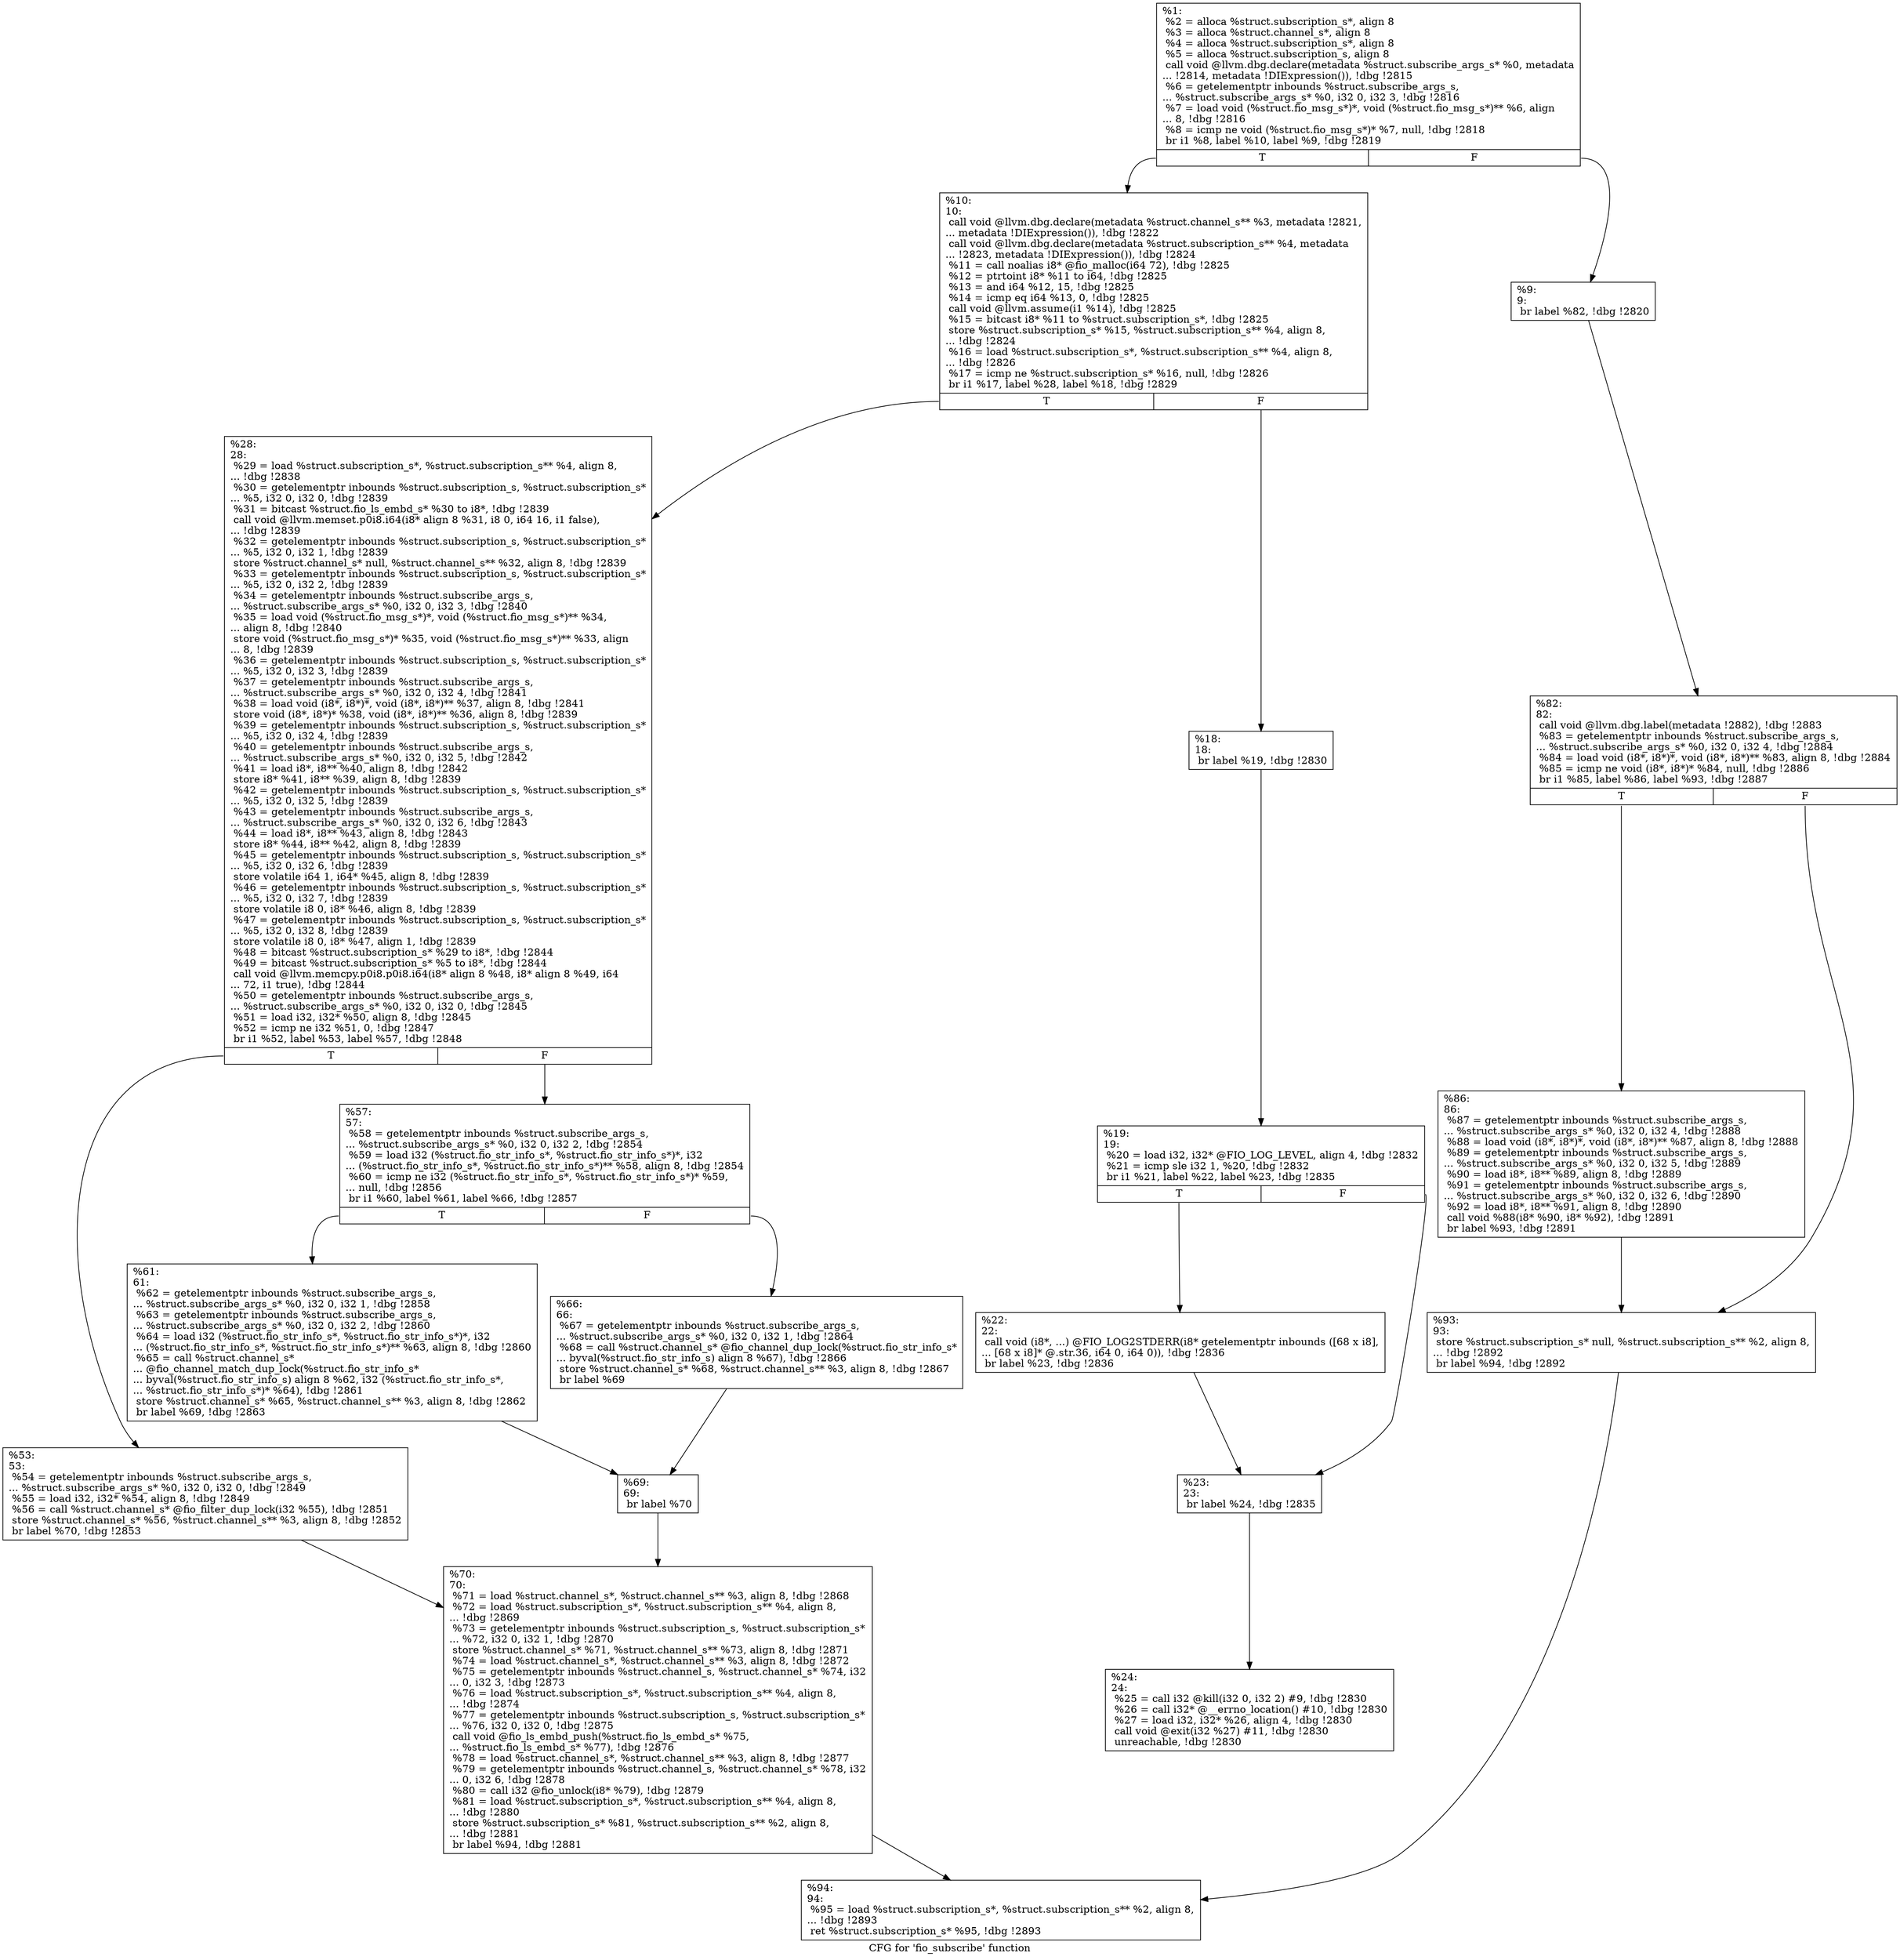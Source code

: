 digraph "CFG for 'fio_subscribe' function" {
	label="CFG for 'fio_subscribe' function";

	Node0x556851622140 [shape=record,label="{%1:\l  %2 = alloca %struct.subscription_s*, align 8\l  %3 = alloca %struct.channel_s*, align 8\l  %4 = alloca %struct.subscription_s*, align 8\l  %5 = alloca %struct.subscription_s, align 8\l  call void @llvm.dbg.declare(metadata %struct.subscribe_args_s* %0, metadata\l... !2814, metadata !DIExpression()), !dbg !2815\l  %6 = getelementptr inbounds %struct.subscribe_args_s,\l... %struct.subscribe_args_s* %0, i32 0, i32 3, !dbg !2816\l  %7 = load void (%struct.fio_msg_s*)*, void (%struct.fio_msg_s*)** %6, align\l... 8, !dbg !2816\l  %8 = icmp ne void (%struct.fio_msg_s*)* %7, null, !dbg !2818\l  br i1 %8, label %10, label %9, !dbg !2819\l|{<s0>T|<s1>F}}"];
	Node0x556851622140:s0 -> Node0x556851624d30;
	Node0x556851622140:s1 -> Node0x556851624ce0;
	Node0x556851624ce0 [shape=record,label="{%9:\l9:                                                \l  br label %82, !dbg !2820\l}"];
	Node0x556851624ce0 -> Node0x556851625140;
	Node0x556851624d30 [shape=record,label="{%10:\l10:                                               \l  call void @llvm.dbg.declare(metadata %struct.channel_s** %3, metadata !2821,\l... metadata !DIExpression()), !dbg !2822\l  call void @llvm.dbg.declare(metadata %struct.subscription_s** %4, metadata\l... !2823, metadata !DIExpression()), !dbg !2824\l  %11 = call noalias i8* @fio_malloc(i64 72), !dbg !2825\l  %12 = ptrtoint i8* %11 to i64, !dbg !2825\l  %13 = and i64 %12, 15, !dbg !2825\l  %14 = icmp eq i64 %13, 0, !dbg !2825\l  call void @llvm.assume(i1 %14), !dbg !2825\l  %15 = bitcast i8* %11 to %struct.subscription_s*, !dbg !2825\l  store %struct.subscription_s* %15, %struct.subscription_s** %4, align 8,\l... !dbg !2824\l  %16 = load %struct.subscription_s*, %struct.subscription_s** %4, align 8,\l... !dbg !2826\l  %17 = icmp ne %struct.subscription_s* %16, null, !dbg !2826\l  br i1 %17, label %28, label %18, !dbg !2829\l|{<s0>T|<s1>F}}"];
	Node0x556851624d30:s0 -> Node0x556851624f10;
	Node0x556851624d30:s1 -> Node0x556851624d80;
	Node0x556851624d80 [shape=record,label="{%18:\l18:                                               \l  br label %19, !dbg !2830\l}"];
	Node0x556851624d80 -> Node0x556851624dd0;
	Node0x556851624dd0 [shape=record,label="{%19:\l19:                                               \l  %20 = load i32, i32* @FIO_LOG_LEVEL, align 4, !dbg !2832\l  %21 = icmp sle i32 1, %20, !dbg !2832\l  br i1 %21, label %22, label %23, !dbg !2835\l|{<s0>T|<s1>F}}"];
	Node0x556851624dd0:s0 -> Node0x556851624e20;
	Node0x556851624dd0:s1 -> Node0x556851624e70;
	Node0x556851624e20 [shape=record,label="{%22:\l22:                                               \l  call void (i8*, ...) @FIO_LOG2STDERR(i8* getelementptr inbounds ([68 x i8],\l... [68 x i8]* @.str.36, i64 0, i64 0)), !dbg !2836\l  br label %23, !dbg !2836\l}"];
	Node0x556851624e20 -> Node0x556851624e70;
	Node0x556851624e70 [shape=record,label="{%23:\l23:                                               \l  br label %24, !dbg !2835\l}"];
	Node0x556851624e70 -> Node0x556851624ec0;
	Node0x556851624ec0 [shape=record,label="{%24:\l24:                                               \l  %25 = call i32 @kill(i32 0, i32 2) #9, !dbg !2830\l  %26 = call i32* @__errno_location() #10, !dbg !2830\l  %27 = load i32, i32* %26, align 4, !dbg !2830\l  call void @exit(i32 %27) #11, !dbg !2830\l  unreachable, !dbg !2830\l}"];
	Node0x556851624f10 [shape=record,label="{%28:\l28:                                               \l  %29 = load %struct.subscription_s*, %struct.subscription_s** %4, align 8,\l... !dbg !2838\l  %30 = getelementptr inbounds %struct.subscription_s, %struct.subscription_s*\l... %5, i32 0, i32 0, !dbg !2839\l  %31 = bitcast %struct.fio_ls_embd_s* %30 to i8*, !dbg !2839\l  call void @llvm.memset.p0i8.i64(i8* align 8 %31, i8 0, i64 16, i1 false),\l... !dbg !2839\l  %32 = getelementptr inbounds %struct.subscription_s, %struct.subscription_s*\l... %5, i32 0, i32 1, !dbg !2839\l  store %struct.channel_s* null, %struct.channel_s** %32, align 8, !dbg !2839\l  %33 = getelementptr inbounds %struct.subscription_s, %struct.subscription_s*\l... %5, i32 0, i32 2, !dbg !2839\l  %34 = getelementptr inbounds %struct.subscribe_args_s,\l... %struct.subscribe_args_s* %0, i32 0, i32 3, !dbg !2840\l  %35 = load void (%struct.fio_msg_s*)*, void (%struct.fio_msg_s*)** %34,\l... align 8, !dbg !2840\l  store void (%struct.fio_msg_s*)* %35, void (%struct.fio_msg_s*)** %33, align\l... 8, !dbg !2839\l  %36 = getelementptr inbounds %struct.subscription_s, %struct.subscription_s*\l... %5, i32 0, i32 3, !dbg !2839\l  %37 = getelementptr inbounds %struct.subscribe_args_s,\l... %struct.subscribe_args_s* %0, i32 0, i32 4, !dbg !2841\l  %38 = load void (i8*, i8*)*, void (i8*, i8*)** %37, align 8, !dbg !2841\l  store void (i8*, i8*)* %38, void (i8*, i8*)** %36, align 8, !dbg !2839\l  %39 = getelementptr inbounds %struct.subscription_s, %struct.subscription_s*\l... %5, i32 0, i32 4, !dbg !2839\l  %40 = getelementptr inbounds %struct.subscribe_args_s,\l... %struct.subscribe_args_s* %0, i32 0, i32 5, !dbg !2842\l  %41 = load i8*, i8** %40, align 8, !dbg !2842\l  store i8* %41, i8** %39, align 8, !dbg !2839\l  %42 = getelementptr inbounds %struct.subscription_s, %struct.subscription_s*\l... %5, i32 0, i32 5, !dbg !2839\l  %43 = getelementptr inbounds %struct.subscribe_args_s,\l... %struct.subscribe_args_s* %0, i32 0, i32 6, !dbg !2843\l  %44 = load i8*, i8** %43, align 8, !dbg !2843\l  store i8* %44, i8** %42, align 8, !dbg !2839\l  %45 = getelementptr inbounds %struct.subscription_s, %struct.subscription_s*\l... %5, i32 0, i32 6, !dbg !2839\l  store volatile i64 1, i64* %45, align 8, !dbg !2839\l  %46 = getelementptr inbounds %struct.subscription_s, %struct.subscription_s*\l... %5, i32 0, i32 7, !dbg !2839\l  store volatile i8 0, i8* %46, align 8, !dbg !2839\l  %47 = getelementptr inbounds %struct.subscription_s, %struct.subscription_s*\l... %5, i32 0, i32 8, !dbg !2839\l  store volatile i8 0, i8* %47, align 1, !dbg !2839\l  %48 = bitcast %struct.subscription_s* %29 to i8*, !dbg !2844\l  %49 = bitcast %struct.subscription_s* %5 to i8*, !dbg !2844\l  call void @llvm.memcpy.p0i8.p0i8.i64(i8* align 8 %48, i8* align 8 %49, i64\l... 72, i1 true), !dbg !2844\l  %50 = getelementptr inbounds %struct.subscribe_args_s,\l... %struct.subscribe_args_s* %0, i32 0, i32 0, !dbg !2845\l  %51 = load i32, i32* %50, align 8, !dbg !2845\l  %52 = icmp ne i32 %51, 0, !dbg !2847\l  br i1 %52, label %53, label %57, !dbg !2848\l|{<s0>T|<s1>F}}"];
	Node0x556851624f10:s0 -> Node0x556851624f60;
	Node0x556851624f10:s1 -> Node0x556851624fb0;
	Node0x556851624f60 [shape=record,label="{%53:\l53:                                               \l  %54 = getelementptr inbounds %struct.subscribe_args_s,\l... %struct.subscribe_args_s* %0, i32 0, i32 0, !dbg !2849\l  %55 = load i32, i32* %54, align 8, !dbg !2849\l  %56 = call %struct.channel_s* @fio_filter_dup_lock(i32 %55), !dbg !2851\l  store %struct.channel_s* %56, %struct.channel_s** %3, align 8, !dbg !2852\l  br label %70, !dbg !2853\l}"];
	Node0x556851624f60 -> Node0x5568516250f0;
	Node0x556851624fb0 [shape=record,label="{%57:\l57:                                               \l  %58 = getelementptr inbounds %struct.subscribe_args_s,\l... %struct.subscribe_args_s* %0, i32 0, i32 2, !dbg !2854\l  %59 = load i32 (%struct.fio_str_info_s*, %struct.fio_str_info_s*)*, i32\l... (%struct.fio_str_info_s*, %struct.fio_str_info_s*)** %58, align 8, !dbg !2854\l  %60 = icmp ne i32 (%struct.fio_str_info_s*, %struct.fio_str_info_s*)* %59,\l... null, !dbg !2856\l  br i1 %60, label %61, label %66, !dbg !2857\l|{<s0>T|<s1>F}}"];
	Node0x556851624fb0:s0 -> Node0x556851625000;
	Node0x556851624fb0:s1 -> Node0x556851625050;
	Node0x556851625000 [shape=record,label="{%61:\l61:                                               \l  %62 = getelementptr inbounds %struct.subscribe_args_s,\l... %struct.subscribe_args_s* %0, i32 0, i32 1, !dbg !2858\l  %63 = getelementptr inbounds %struct.subscribe_args_s,\l... %struct.subscribe_args_s* %0, i32 0, i32 2, !dbg !2860\l  %64 = load i32 (%struct.fio_str_info_s*, %struct.fio_str_info_s*)*, i32\l... (%struct.fio_str_info_s*, %struct.fio_str_info_s*)** %63, align 8, !dbg !2860\l  %65 = call %struct.channel_s*\l... @fio_channel_match_dup_lock(%struct.fio_str_info_s*\l... byval(%struct.fio_str_info_s) align 8 %62, i32 (%struct.fio_str_info_s*,\l... %struct.fio_str_info_s*)* %64), !dbg !2861\l  store %struct.channel_s* %65, %struct.channel_s** %3, align 8, !dbg !2862\l  br label %69, !dbg !2863\l}"];
	Node0x556851625000 -> Node0x5568516250a0;
	Node0x556851625050 [shape=record,label="{%66:\l66:                                               \l  %67 = getelementptr inbounds %struct.subscribe_args_s,\l... %struct.subscribe_args_s* %0, i32 0, i32 1, !dbg !2864\l  %68 = call %struct.channel_s* @fio_channel_dup_lock(%struct.fio_str_info_s*\l... byval(%struct.fio_str_info_s) align 8 %67), !dbg !2866\l  store %struct.channel_s* %68, %struct.channel_s** %3, align 8, !dbg !2867\l  br label %69\l}"];
	Node0x556851625050 -> Node0x5568516250a0;
	Node0x5568516250a0 [shape=record,label="{%69:\l69:                                               \l  br label %70\l}"];
	Node0x5568516250a0 -> Node0x5568516250f0;
	Node0x5568516250f0 [shape=record,label="{%70:\l70:                                               \l  %71 = load %struct.channel_s*, %struct.channel_s** %3, align 8, !dbg !2868\l  %72 = load %struct.subscription_s*, %struct.subscription_s** %4, align 8,\l... !dbg !2869\l  %73 = getelementptr inbounds %struct.subscription_s, %struct.subscription_s*\l... %72, i32 0, i32 1, !dbg !2870\l  store %struct.channel_s* %71, %struct.channel_s** %73, align 8, !dbg !2871\l  %74 = load %struct.channel_s*, %struct.channel_s** %3, align 8, !dbg !2872\l  %75 = getelementptr inbounds %struct.channel_s, %struct.channel_s* %74, i32\l... 0, i32 3, !dbg !2873\l  %76 = load %struct.subscription_s*, %struct.subscription_s** %4, align 8,\l... !dbg !2874\l  %77 = getelementptr inbounds %struct.subscription_s, %struct.subscription_s*\l... %76, i32 0, i32 0, !dbg !2875\l  call void @fio_ls_embd_push(%struct.fio_ls_embd_s* %75,\l... %struct.fio_ls_embd_s* %77), !dbg !2876\l  %78 = load %struct.channel_s*, %struct.channel_s** %3, align 8, !dbg !2877\l  %79 = getelementptr inbounds %struct.channel_s, %struct.channel_s* %78, i32\l... 0, i32 6, !dbg !2878\l  %80 = call i32 @fio_unlock(i8* %79), !dbg !2879\l  %81 = load %struct.subscription_s*, %struct.subscription_s** %4, align 8,\l... !dbg !2880\l  store %struct.subscription_s* %81, %struct.subscription_s** %2, align 8,\l... !dbg !2881\l  br label %94, !dbg !2881\l}"];
	Node0x5568516250f0 -> Node0x556851625230;
	Node0x556851625140 [shape=record,label="{%82:\l82:                                               \l  call void @llvm.dbg.label(metadata !2882), !dbg !2883\l  %83 = getelementptr inbounds %struct.subscribe_args_s,\l... %struct.subscribe_args_s* %0, i32 0, i32 4, !dbg !2884\l  %84 = load void (i8*, i8*)*, void (i8*, i8*)** %83, align 8, !dbg !2884\l  %85 = icmp ne void (i8*, i8*)* %84, null, !dbg !2886\l  br i1 %85, label %86, label %93, !dbg !2887\l|{<s0>T|<s1>F}}"];
	Node0x556851625140:s0 -> Node0x556851625190;
	Node0x556851625140:s1 -> Node0x5568516251e0;
	Node0x556851625190 [shape=record,label="{%86:\l86:                                               \l  %87 = getelementptr inbounds %struct.subscribe_args_s,\l... %struct.subscribe_args_s* %0, i32 0, i32 4, !dbg !2888\l  %88 = load void (i8*, i8*)*, void (i8*, i8*)** %87, align 8, !dbg !2888\l  %89 = getelementptr inbounds %struct.subscribe_args_s,\l... %struct.subscribe_args_s* %0, i32 0, i32 5, !dbg !2889\l  %90 = load i8*, i8** %89, align 8, !dbg !2889\l  %91 = getelementptr inbounds %struct.subscribe_args_s,\l... %struct.subscribe_args_s* %0, i32 0, i32 6, !dbg !2890\l  %92 = load i8*, i8** %91, align 8, !dbg !2890\l  call void %88(i8* %90, i8* %92), !dbg !2891\l  br label %93, !dbg !2891\l}"];
	Node0x556851625190 -> Node0x5568516251e0;
	Node0x5568516251e0 [shape=record,label="{%93:\l93:                                               \l  store %struct.subscription_s* null, %struct.subscription_s** %2, align 8,\l... !dbg !2892\l  br label %94, !dbg !2892\l}"];
	Node0x5568516251e0 -> Node0x556851625230;
	Node0x556851625230 [shape=record,label="{%94:\l94:                                               \l  %95 = load %struct.subscription_s*, %struct.subscription_s** %2, align 8,\l... !dbg !2893\l  ret %struct.subscription_s* %95, !dbg !2893\l}"];
}

